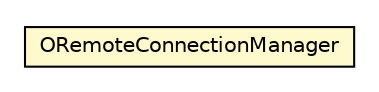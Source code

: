 #!/usr/local/bin/dot
#
# Class diagram 
# Generated by UMLGraph version R5_6-24-gf6e263 (http://www.umlgraph.org/)
#

digraph G {
	edge [fontname="Helvetica",fontsize=10,labelfontname="Helvetica",labelfontsize=10];
	node [fontname="Helvetica",fontsize=10,shape=plaintext];
	nodesep=0.25;
	ranksep=0.5;
	// com.orientechnologies.orient.client.remote.ORemoteConnectionManager
	c5723628 [label=<<table title="com.orientechnologies.orient.client.remote.ORemoteConnectionManager" border="0" cellborder="1" cellspacing="0" cellpadding="2" port="p" bgcolor="lemonChiffon" href="./ORemoteConnectionManager.html">
		<tr><td><table border="0" cellspacing="0" cellpadding="1">
<tr><td align="center" balign="center"> ORemoteConnectionManager </td></tr>
		</table></td></tr>
		</table>>, URL="./ORemoteConnectionManager.html", fontname="Helvetica", fontcolor="black", fontsize=10.0];
}

